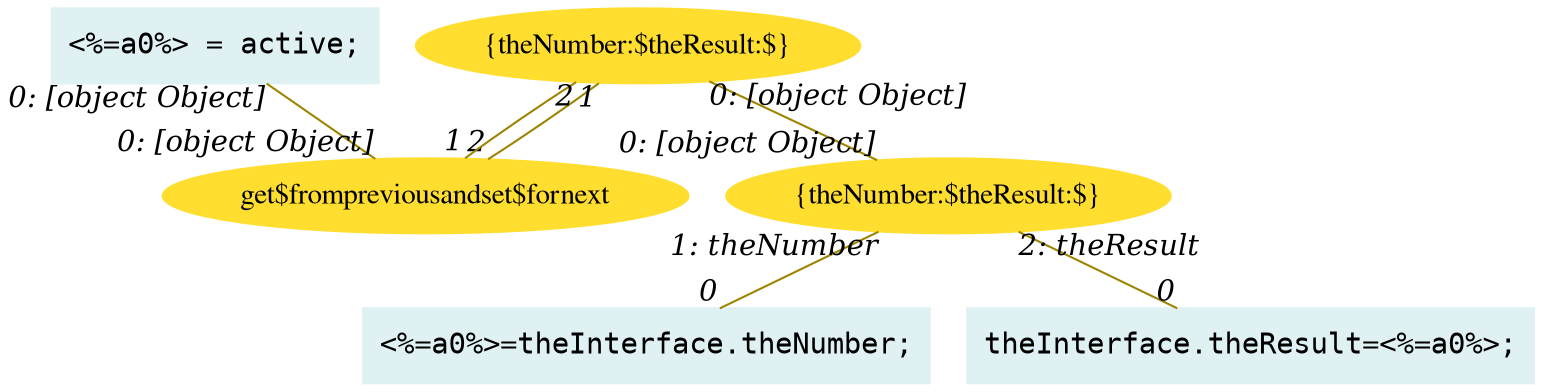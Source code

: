 digraph g{node_4134 [shape="box", style="filled", color="#dff1f2", fontname="Courier", label="<%=a0%>=theInterface.theNumber;
" ]
node_4136 [shape="box", style="filled", color="#dff1f2", fontname="Courier", label="theInterface.theResult=<%=a0%>;
" ]
node_4138 [shape="ellipse", style="filled", color="#ffde2f", fontname="Times", label="{theNumber:$theResult:$}" ]
node_4151 [shape="ellipse", style="filled", color="#ffde2f", fontname="Times", label="get$frompreviousandset$fornext" ]
node_4159 [shape="ellipse", style="filled", color="#ffde2f", fontname="Times", label="{theNumber:$theResult:$}" ]
node_4167 [shape="box", style="filled", color="#dff1f2", fontname="Courier", label="<%=a0%> = active;
" ]
node_4138 -> node_4134 [dir=none, arrowHead=none, fontname="Times-Italic", arrowsize=1, color="#9d8400", label="",  headlabel="0", taillabel="1: theNumber" ]
node_4138 -> node_4136 [dir=none, arrowHead=none, fontname="Times-Italic", arrowsize=1, color="#9d8400", label="",  headlabel="0", taillabel="2: theResult" ]
node_4159 -> node_4138 [dir=none, arrowHead=none, fontname="Times-Italic", arrowsize=1, color="#9d8400", label="",  headlabel="0: [object Object]", taillabel="0: [object Object]" ]
node_4151 -> node_4159 [dir=none, arrowHead=none, fontname="Times-Italic", arrowsize=1, color="#9d8400", label="",  headlabel="1", taillabel="2" ]
node_4167 -> node_4151 [dir=none, arrowHead=none, fontname="Times-Italic", arrowsize=1, color="#9d8400", label="",  headlabel="0: [object Object]", taillabel="0: [object Object]" ]
node_4159 -> node_4151 [dir=none, arrowHead=none, fontname="Times-Italic", arrowsize=1, color="#9d8400", label="",  headlabel="1", taillabel="2" ]
}